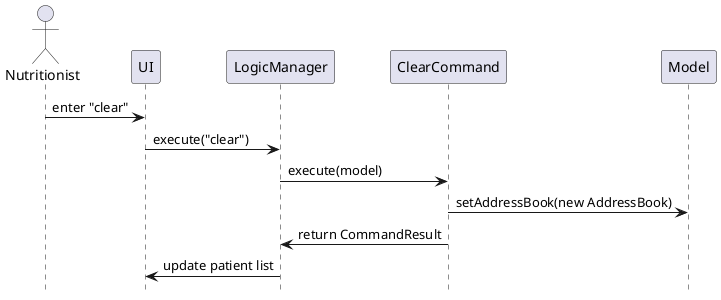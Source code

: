 @startuml
actor Nutritionist
participant UI
participant LogicManager
participant ClearCommand
participant Model

Nutritionist -> UI : enter "clear"
UI -> LogicManager : execute("clear")
LogicManager -> ClearCommand : execute(model)
ClearCommand -> Model : setAddressBook(new AddressBook)
ClearCommand -> LogicManager : return CommandResult
LogicManager -> UI : update patient list

hide footbox
@enduml
